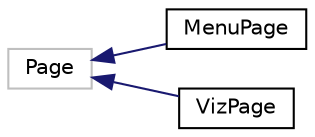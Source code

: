 digraph "Graphical Class Hierarchy"
{
  edge [fontname="Helvetica",fontsize="10",labelfontname="Helvetica",labelfontsize="10"];
  node [fontname="Helvetica",fontsize="10",shape=record];
  rankdir="LR";
  Node13 [label="Page",height=0.2,width=0.4,color="grey75", fillcolor="white", style="filled"];
  Node13 -> Node0 [dir="back",color="midnightblue",fontsize="10",style="solid",fontname="Helvetica"];
  Node0 [label="MenuPage",height=0.2,width=0.4,color="black", fillcolor="white", style="filled",URL="$class_menu_page.html",tooltip="QML instance : MenuPage The menu of the application. "];
  Node13 -> Node15 [dir="back",color="midnightblue",fontsize="10",style="solid",fontname="Helvetica"];
  Node15 [label="VizPage",height=0.2,width=0.4,color="black", fillcolor="white", style="filled",URL="$class_viz_page.html",tooltip="QML instance : VizPage Display the views that should be displayed. "];
}
